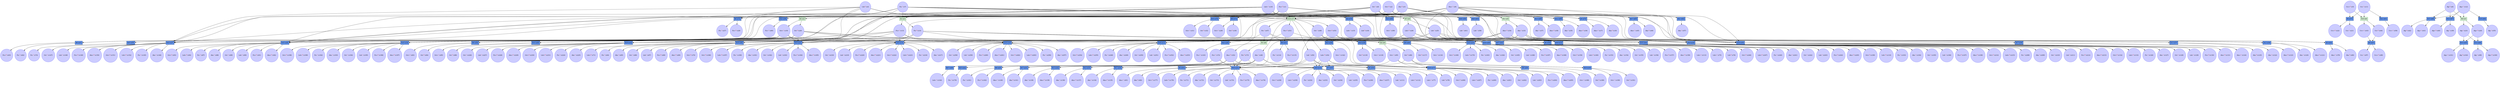 digraph test {
  c1 -> e11;
  c1 -> e16;
  c1 -> e18;
  c1 -> e21;
  c1 -> e35;
  c1 -> e44;
  c1 -> e48;
  c1 -> e7;
  c1 -> e72;
  c1 -> e1;
  c2 -> e12;
  c2 -> e16;
  c2 -> e24;
  c2 -> e26;
  c2 -> e35;
  c2 -> e44;
  c2 -> e56;
  c2 -> e7;
  c2 -> e70;
  c2 -> e71;
  c2 -> e2;
  c3 -> e15;
  c3 -> e21;
  c3 -> e26;
  c3 -> e27;
  c3 -> e44;
  c3 -> e48;
  c3 -> e56;
  c3 -> e7;
  c3 -> e65;
  c3 -> e68;
  c3 -> e69;
  c3 -> e5;
  c3 -> e74;
  c4 -> e14;
  c4 -> e18;
  c4 -> e24;
  c4 -> e27;
  c4 -> e35;
  c4 -> e48;
  c4 -> e56;
  c4 -> e7;
  c4 -> e4;
  c4 -> e75;
  c5 -> e6;
  c5 -> e73;
  c6 -> e66;
  c6 -> e67;
  c6 -> e3;
  c7 -> e11;
  c7 -> e16;
  c7 -> e18;
  c7 -> e21;
  c7 -> e35;
  c7 -> e44;
  c7 -> e48;
  c7 -> e59;
  c7 -> e7;
  c7 -> e72;
  c7 -> e1;
  c8 -> e12;
  c8 -> e16;
  c8 -> e24;
  c8 -> e26;
  c8 -> e35;
  c8 -> e44;
  c8 -> e56;
  c8 -> e60;
  c8 -> e7;
  c8 -> e70;
  c8 -> e71;
  c8 -> e2;
  c9 -> e15;
  c9 -> e21;
  c9 -> e26;
  c9 -> e27;
  c9 -> e44;
  c9 -> e48;
  c9 -> e56;
  c9 -> e62;
  c9 -> e7;
  c9 -> e65;
  c9 -> e68;
  c9 -> e69;
  c9 -> e5;
  c9 -> e74;
  c10 -> e14;
  c10 -> e18;
  c10 -> e24;
  c10 -> e27;
  c10 -> e35;
  c10 -> e48;
  c10 -> e56;
  c10 -> e58;
  c10 -> e63;
  c10 -> e7;
  c10 -> e4;
  c10 -> e75;
  c11 -> e61;
  c11 -> e6;
  c11 -> e73;
  c12 -> e64;
  c12 -> e66;
  c12 -> e67;
  c12 -> e3;
  e1 -> c13;
  c13 -> e10;
  c13 -> e12;
  c13 -> e14;
  c13 -> e15;
  c13 -> e24;
  c13 -> e26;
  c13 -> e27;
  c13 -> e55;
  c13 -> e56;
  c13 -> e57;
  e1 -> c14;
  c14 -> e10;
  c14 -> e12;
  c14 -> e14;
  c14 -> e15;
  c14 -> e24;
  c14 -> e26;
  c14 -> e27;
  c14 -> e56;
  c14 -> e57;
  e75 -> c15;
  e75 -> c16;
  e74 -> c17;
  e74 -> c18;
  e2 -> c19;
  c19 -> e10;
  c19 -> e11;
  c19 -> e14;
  c19 -> e15;
  c19 -> e18;
  c19 -> e21;
  c19 -> e27;
  c19 -> e48;
  c19 -> e49;
  c19 -> e50;
  e2 -> c20;
  c20 -> e10;
  c20 -> e11;
  c20 -> e14;
  c20 -> e15;
  c20 -> e18;
  c20 -> e21;
  c20 -> e27;
  c20 -> e48;
  c20 -> e49;
  c20 -> e50;
  e73 -> c21;
  e73 -> c22;
  e3 -> c23;
  c23 -> e45;
  c23 -> e46;
  e3 -> c24;
  c24 -> e45;
  c24 -> e46;
  e4 -> c25;
  c25 -> e10;
  c25 -> e11;
  c25 -> e12;
  c25 -> e15;
  c25 -> e16;
  c25 -> e21;
  c25 -> e26;
  c25 -> e42;
  c25 -> e44;
  c25 -> e54;
  e4 -> c26;
  c26 -> e10;
  c26 -> e11;
  c26 -> e12;
  c26 -> e15;
  c26 -> e16;
  c26 -> e21;
  c26 -> e26;
  c26 -> e44;
  c26 -> e54;
  e72 -> c27;
  e72 -> c28;
  e71 -> c29;
  e71 -> c30;
  e70 -> c31;
  e70 -> c32;
  e5 -> c33;
  c33 -> e10;
  c33 -> e11;
  c33 -> e12;
  c33 -> e14;
  c33 -> e16;
  c33 -> e18;
  c33 -> e24;
  c33 -> e35;
  c33 -> e36;
  c33 -> e37;
  c33 -> e38;
  c33 -> e52;
  e5 -> c34;
  c34 -> e10;
  c34 -> e11;
  c34 -> e12;
  c34 -> e14;
  c34 -> e16;
  c34 -> e18;
  c34 -> e24;
  c34 -> e35;
  c34 -> e36;
  c34 -> e37;
  c34 -> e38;
  c34 -> e52;
  e69 -> c35;
  e69 -> c36;
  e68 -> c37;
  e68 -> c38;
  e67 -> c39;
  e67 -> c40;
  e66 -> c41;
  e66 -> c42;
  e6 -> c43;
  c43 -> e47;
  e6 -> c44;
  c44 -> e47;
  e65 -> c45;
  e65 -> c46;
  e7 -> c47;
  c47 -> e17;
  c47 -> e29;
  c47 -> e41;
  c47 -> e8;
  e7 -> c48;
  c48 -> e13;
  c48 -> e17;
  c48 -> e23;
  c48 -> e31;
  c48 -> e32;
  c48 -> e33;
  c48 -> e34;
  c48 -> e51;
  e7 -> c49;
  c49 -> e23;
  c49 -> e30;
  c49 -> e39;
  c49 -> e40;
  c49 -> e9;
  e7 -> c50;
  c50 -> e13;
  c50 -> e17;
  c50 -> e23;
  c50 -> e28;
  c50 -> e43;
  c50 -> e53;
  e7 -> c51;
  c51 -> e17;
  c51 -> e41;
  c51 -> e8;
  e7 -> c52;
  c52 -> e13;
  c52 -> e17;
  c52 -> e23;
  c52 -> e31;
  c52 -> e32;
  c52 -> e33;
  c52 -> e34;
  c52 -> e51;
  e7 -> c53;
  c53 -> e23;
  c53 -> e39;
  c53 -> e40;
  c53 -> e9;
  e7 -> c54;
  c54 -> e13;
  c54 -> e17;
  c54 -> e23;
  c54 -> e43;
  c54 -> e53;
  e64 -> c55;
  e63 -> c56;
  e62 -> c57;
  e61 -> c58;
  e60 -> c59;
  e59 -> c60;
  e58 -> c61;
  e57 -> c62;
  e57 -> c63;
  e56 -> c64;
  e56 -> c65;
  e56 -> c66;
  e56 -> c67;
  e56 -> c68;
  e56 -> c69;
  e56 -> c70;
  e56 -> c71;
  e8 -> c72;
  c72 -> e13;
  c72 -> e22;
  c72 -> e23;
  c72 -> e25;
  e8 -> c73;
  c73 -> e13;
  c73 -> e23;
  c73 -> e25;
  e55 -> c74;
  e54 -> c75;
  e54 -> c76;
  e53 -> c77;
  e53 -> c78;
  e52 -> c79;
  e52 -> c80;
  e51 -> c81;
  e51 -> c82;
  e50 -> c83;
  e50 -> c84;
  e49 -> c85;
  e49 -> c86;
  e48 -> c87;
  e48 -> c88;
  e48 -> c89;
  e48 -> c90;
  e48 -> c91;
  e48 -> c92;
  e48 -> c93;
  e48 -> c94;
  e9 -> c95;
  c95 -> e13;
  c95 -> e17;
  c95 -> e19;
  c95 -> e20;
  e9 -> c96;
  c96 -> e13;
  c96 -> e17;
  c96 -> e19;
  c96 -> e20;
  e47 -> c97;
  e47 -> c98;
  e46 -> c99;
  e46 -> c100;
  e45 -> c101;
  e45 -> c102;
  e44 -> c103;
  e44 -> c104;
  e44 -> c105;
  e44 -> c106;
  e44 -> c107;
  e44 -> c108;
  e44 -> c109;
  e44 -> c110;
  e43 -> c111;
  e43 -> c112;
  e42 -> c113;
  e41 -> c114;
  e41 -> c115;
  e40 -> c116;
  e40 -> c117;
  e39 -> c118;
  e39 -> c119;
  e38 -> c120;
  e38 -> c121;
  e37 -> c122;
  e37 -> c123;
  e36 -> c124;
  e36 -> c125;
  e35 -> c126;
  e35 -> c127;
  e35 -> c128;
  e35 -> c129;
  e35 -> c130;
  e35 -> c131;
  e35 -> c132;
  e35 -> c133;
  e34 -> c134;
  e34 -> c135;
  e33 -> c136;
  e33 -> c137;
  e32 -> c138;
  e32 -> c139;
  e31 -> c140;
  e31 -> c141;
  e30 -> c142;
  e29 -> c143;
  e28 -> c144;
  e27 -> c145;
  e27 -> c146;
  e27 -> c147;
  e27 -> c148;
  e27 -> c149;
  e27 -> c150;
  e27 -> c151;
  e27 -> c152;
  e26 -> c153;
  e26 -> c154;
  e26 -> c155;
  e26 -> c156;
  e26 -> c157;
  e26 -> c158;
  e26 -> c159;
  e26 -> c160;
  e25 -> c161;
  e25 -> c162;
  e24 -> c163;
  e24 -> c164;
  e24 -> c165;
  e24 -> c166;
  e24 -> c167;
  e24 -> c168;
  e24 -> c169;
  e24 -> c170;
  e23 -> c171;
  e23 -> c172;
  e23 -> c173;
  e23 -> c174;
  e23 -> c175;
  e23 -> c176;
  e23 -> c177;
  e23 -> c178;
  e22 -> c179;
  e21 -> c180;
  e21 -> c181;
  e21 -> c182;
  e21 -> c183;
  e21 -> c184;
  e21 -> c185;
  e21 -> c186;
  e21 -> c187;
  e20 -> c188;
  e20 -> c189;
  e19 -> c190;
  e19 -> c191;
  e18 -> c192;
  e18 -> c193;
  e18 -> c194;
  e18 -> c195;
  e18 -> c196;
  e18 -> c197;
  e18 -> c198;
  e18 -> c199;
  e17 -> c200;
  e17 -> c201;
  e17 -> c202;
  e17 -> c203;
  e17 -> c204;
  e17 -> c205;
  e17 -> c206;
  e17 -> c207;
  e16 -> c208;
  e16 -> c209;
  e16 -> c210;
  e16 -> c211;
  e16 -> c212;
  e16 -> c213;
  e16 -> c214;
  e16 -> c215;
  e15 -> c216;
  e15 -> c217;
  e15 -> c218;
  e15 -> c219;
  e15 -> c220;
  e15 -> c221;
  e15 -> c222;
  e15 -> c223;
  e14 -> c224;
  e14 -> c225;
  e14 -> c226;
  e14 -> c227;
  e14 -> c228;
  e14 -> c229;
  e14 -> c230;
  e14 -> c231;
  e13 -> c232;
  e13 -> c233;
  e13 -> c234;
  e13 -> c235;
  e13 -> c236;
  e13 -> c237;
  e13 -> c238;
  e13 -> c239;
  e12 -> c240;
  e12 -> c241;
  e12 -> c242;
  e12 -> c243;
  e12 -> c244;
  e12 -> c245;
  e12 -> c246;
  e12 -> c247;
  e11 -> c248;
  e11 -> c249;
  e11 -> c250;
  e11 -> c251;
  e11 -> c252;
  e11 -> c253;
  e11 -> c254;
  e11 -> c255;
  e10 -> c256;
  e10 -> c257;
  e10 -> c258;
  e10 -> c259;
  e10 -> c260;
  e10 -> c261;
  e10 -> c262;
  e10 -> c263;
  c1 [color="#4040ff" fillcolor="#ccccff" label= <Fis+<FONT COLOR="red"><SUP>0</SUP></FONT>&nbsp;(c1)> shape=circle style=filled];
  c2 [color="#4040ff" fillcolor="#ccccff" label= <Oct+<FONT COLOR="red"><SUP>0</SUP></FONT>&nbsp;(c2)> shape=circle style=filled];
  c3 [color="#4040ff" fillcolor="#ccccff" label= <Aba-<FONT COLOR="red"><SUP>0</SUP></FONT>&nbsp;(c3)> shape=circle style=filled];
  c4 [color="#4040ff" fillcolor="#ccccff" label= <Lob-<FONT COLOR="red"><SUP>0</SUP></FONT>&nbsp;(c4)> shape=circle style=filled];
  c5 [color="#4040ff" fillcolor="#ccccff" label= <Urc+<FONT COLOR="red"><SUP>0</SUP></FONT>&nbsp;(c5)> shape=circle style=filled];
  c6 [color="#4040ff" fillcolor="#ccccff" label= <Alg-<FONT COLOR="red"><SUP>0</SUP></FONT>&nbsp;(c6)> shape=circle style=filled];
  c7 [color="#4040ff" fillcolor="#ccccff" label= <Fis-<FONT COLOR="red"><SUP>1</SUP></FONT>&nbsp;(c7)> shape=circle style=filled];
  c8 [color="#4040ff" fillcolor="#ccccff" label= <Oct-<FONT COLOR="red"><SUP>1</SUP></FONT>&nbsp;(c8)> shape=circle style=filled];
  c9 [color="#4040ff" fillcolor="#ccccff" label= <Aba+<FONT COLOR="red"><SUP>1</SUP></FONT>&nbsp;(c9)> shape=circle style=filled];
  c10 [color="#4040ff" fillcolor="#ccccff" label= <Lob+<FONT COLOR="red"><SUP>1</SUP></FONT>&nbsp;(c10)> shape=circle style=filled];
  c11 [color="#4040ff" fillcolor="#ccccff" label= <Urc-<FONT COLOR="red"><SUP>1</SUP></FONT>&nbsp;(c11)> shape=circle style=filled];
  c12 [color="#4040ff" fillcolor="#ccccff" label= <Alg+<FONT COLOR="red"><SUP>1</SUP></FONT>&nbsp;(c12)> shape=circle style=filled];
  c13 [color="#4040ff" fillcolor="#ccccff" label= <Fis+<FONT COLOR="red"><SUP>1</SUP></FONT>&nbsp;(c13)> shape=circle style=filled];
  c14 [color="#4040ff" fillcolor="#ccccff" label= <Fis-<FONT COLOR="red"><SUP>0</SUP></FONT>&nbsp;(c14)> shape=circle style=filled];
  c15 [color="#4040ff" fillcolor="#ccccff" label= <Lob+<FONT COLOR="red"><SUP>1</SUP></FONT>&nbsp;(c15)> shape=circle style=filled];
  c16 [color="#4040ff" fillcolor="#ccccff" label= <Lob-<FONT COLOR="red"><SUP>0</SUP></FONT>&nbsp;(c16)> shape=circle style=filled];
  c17 [color="#4040ff" fillcolor="#ccccff" label= <Aba+<FONT COLOR="red"><SUP>1</SUP></FONT>&nbsp;(c17)> shape=circle style=filled];
  c18 [color="#4040ff" fillcolor="#ccccff" label= <Aba-<FONT COLOR="red"><SUP>0</SUP></FONT>&nbsp;(c18)> shape=circle style=filled];
  c19 [color="#4040ff" fillcolor="#ccccff" label= <Oct+<FONT COLOR="red"><SUP>1</SUP></FONT>&nbsp;(c19)> shape=circle style=filled];
  c20 [color="#4040ff" fillcolor="#ccccff" label= <Oct-<FONT COLOR="red"><SUP>0</SUP></FONT>&nbsp;(c20)> shape=circle style=filled];
  c21 [color="#4040ff" fillcolor="#ccccff" label= <Urc-<FONT COLOR="red"><SUP>1</SUP></FONT>&nbsp;(c21)> shape=circle style=filled];
  c22 [color="#4040ff" fillcolor="#ccccff" label= <Urc+<FONT COLOR="red"><SUP>0</SUP></FONT>&nbsp;(c22)> shape=circle style=filled];
  c23 [color="#4040ff" fillcolor="#ccccff" label= <Alg-<FONT COLOR="red"><SUP>1</SUP></FONT>&nbsp;(c23)> shape=circle style=filled];
  c24 [color="#4040ff" fillcolor="#ccccff" label= <Alg+<FONT COLOR="red"><SUP>0</SUP></FONT>&nbsp;(c24)> shape=circle style=filled];
  c25 [color="#4040ff" fillcolor="#ccccff" label= <Lob-<FONT COLOR="red"><SUP>1</SUP></FONT>&nbsp;(c25)> shape=circle style=filled];
  c26 [color="#4040ff" fillcolor="#ccccff" label= <Lob+<FONT COLOR="red"><SUP>0</SUP></FONT>&nbsp;(c26)> shape=circle style=filled];
  c27 [color="#4040ff" fillcolor="#ccccff" label= <Fis-<FONT COLOR="red"><SUP>1</SUP></FONT>&nbsp;(c27)> shape=circle style=filled];
  c28 [color="#4040ff" fillcolor="#ccccff" label= <Fis+<FONT COLOR="red"><SUP>0</SUP></FONT>&nbsp;(c28)> shape=circle style=filled];
  c29 [color="#4040ff" fillcolor="#ccccff" label= <Oct+<FONT COLOR="red"><SUP>1</SUP></FONT>&nbsp;(c29)> shape=circle style=filled];
  c30 [color="#4040ff" fillcolor="#ccccff" label= <Oct-<FONT COLOR="red"><SUP>0</SUP></FONT>&nbsp;(c30)> shape=circle style=filled];
  c31 [color="#4040ff" fillcolor="#ccccff" label= <Oct+<FONT COLOR="red"><SUP>1</SUP></FONT>&nbsp;(c31)> shape=circle style=filled];
  c32 [color="#4040ff" fillcolor="#ccccff" label= <Oct-<FONT COLOR="red"><SUP>0</SUP></FONT>&nbsp;(c32)> shape=circle style=filled];
  c33 [color="#4040ff" fillcolor="#ccccff" label= <Aba-<FONT COLOR="red"><SUP>1</SUP></FONT>&nbsp;(c33)> shape=circle style=filled];
  c34 [color="#4040ff" fillcolor="#ccccff" label= <Aba+<FONT COLOR="red"><SUP>0</SUP></FONT>&nbsp;(c34)> shape=circle style=filled];
  c35 [color="#4040ff" fillcolor="#ccccff" label= <Aba-<FONT COLOR="red"><SUP>1</SUP></FONT>&nbsp;(c35)> shape=circle style=filled];
  c36 [color="#4040ff" fillcolor="#ccccff" label= <Aba+<FONT COLOR="red"><SUP>0</SUP></FONT>&nbsp;(c36)> shape=circle style=filled];
  c37 [color="#4040ff" fillcolor="#ccccff" label= <Aba-<FONT COLOR="red"><SUP>1</SUP></FONT>&nbsp;(c37)> shape=circle style=filled];
  c38 [color="#4040ff" fillcolor="#ccccff" label= <Aba+<FONT COLOR="red"><SUP>0</SUP></FONT>&nbsp;(c38)> shape=circle style=filled];
  c39 [color="#4040ff" fillcolor="#ccccff" label= <Alg-<FONT COLOR="red"><SUP>1</SUP></FONT>&nbsp;(c39)> shape=circle style=filled];
  c40 [color="#4040ff" fillcolor="#ccccff" label= <Alg+<FONT COLOR="red"><SUP>0</SUP></FONT>&nbsp;(c40)> shape=circle style=filled];
  c41 [color="#4040ff" fillcolor="#ccccff" label= <Alg+<FONT COLOR="red"><SUP>1</SUP></FONT>&nbsp;(c41)> shape=circle style=filled];
  c42 [color="#4040ff" fillcolor="#ccccff" label= <Alg-<FONT COLOR="red"><SUP>0</SUP></FONT>&nbsp;(c42)> shape=circle style=filled];
  c43 [color="#4040ff" fillcolor="#ccccff" label= <Urc+<FONT COLOR="red"><SUP>1</SUP></FONT>&nbsp;(c43)> shape=circle style=filled];
  c44 [color="#4040ff" fillcolor="#ccccff" label= <Urc-<FONT COLOR="red"><SUP>0</SUP></FONT>&nbsp;(c44)> shape=circle style=filled];
  c45 [color="#4040ff" fillcolor="#ccccff" label= <Aba+<FONT COLOR="red"><SUP>1</SUP></FONT>&nbsp;(c45)> shape=circle style=filled];
  c46 [color="#4040ff" fillcolor="#ccccff" label= <Aba-<FONT COLOR="red"><SUP>0</SUP></FONT>&nbsp;(c46)> shape=circle style=filled];
  c47 [color="#4040ff" fillcolor="#ccccff" label= <Fis-<FONT COLOR="red"><SUP>1</SUP></FONT>&nbsp;(c47)> shape=circle style=filled];
  c48 [color="#4040ff" fillcolor="#ccccff" label= <Aba-<FONT COLOR="red"><SUP>1</SUP></FONT>&nbsp;(c48)> shape=circle style=filled];
  c49 [color="#4040ff" fillcolor="#ccccff" label= <Oct-<FONT COLOR="red"><SUP>1</SUP></FONT>&nbsp;(c49)> shape=circle style=filled];
  c50 [color="#4040ff" fillcolor="#ccccff" label= <Lob-<FONT COLOR="red"><SUP>1</SUP></FONT>&nbsp;(c50)> shape=circle style=filled];
  c51 [color="#4040ff" fillcolor="#ccccff" label= <Fis+<FONT COLOR="red"><SUP>0</SUP></FONT>&nbsp;(c51)> shape=circle style=filled];
  c52 [color="#4040ff" fillcolor="#ccccff" label= <Aba+<FONT COLOR="red"><SUP>0</SUP></FONT>&nbsp;(c52)> shape=circle style=filled];
  c53 [color="#4040ff" fillcolor="#ccccff" label= <Oct+<FONT COLOR="red"><SUP>0</SUP></FONT>&nbsp;(c53)> shape=circle style=filled];
  c54 [color="#4040ff" fillcolor="#ccccff" label= <Lob+<FONT COLOR="red"><SUP>0</SUP></FONT>&nbsp;(c54)> shape=circle style=filled];
  c55 [color="#4040ff" fillcolor="#ccccff" label= <Alg-<FONT COLOR="red"><SUP>1</SUP></FONT>&nbsp;(c55)> shape=circle style=filled];
  c56 [color="#4040ff" fillcolor="#ccccff" label= <Lob-<FONT COLOR="red"><SUP>1</SUP></FONT>&nbsp;(c56)> shape=circle style=filled];
  c57 [color="#4040ff" fillcolor="#ccccff" label= <Aba-<FONT COLOR="red"><SUP>1</SUP></FONT>&nbsp;(c57)> shape=circle style=filled];
  c58 [color="#4040ff" fillcolor="#ccccff" label= <Urc+<FONT COLOR="red"><SUP>1</SUP></FONT>&nbsp;(c58)> shape=circle style=filled];
  c59 [color="#4040ff" fillcolor="#ccccff" label= <Oct+<FONT COLOR="red"><SUP>1</SUP></FONT>&nbsp;(c59)> shape=circle style=filled];
  c60 [color="#4040ff" fillcolor="#ccccff" label= <Fis+<FONT COLOR="red"><SUP>1</SUP></FONT>&nbsp;(c60)> shape=circle style=filled];
  c61 [color="#4040ff" fillcolor="#ccccff" label= <Lob-<FONT COLOR="red"><SUP>1</SUP></FONT>&nbsp;(c61)> shape=circle style=filled];
  c62 [color="#4040ff" fillcolor="#ccccff" label= <Fis-<FONT COLOR="red"><SUP>1</SUP></FONT>&nbsp;(c62)> shape=circle style=filled];
  c63 [color="#4040ff" fillcolor="#ccccff" label= <Fis+<FONT COLOR="red"><SUP>0</SUP></FONT>&nbsp;(c63)> shape=circle style=filled];
  c64 [color="#4040ff" fillcolor="#ccccff" label= <Fis-<FONT COLOR="red"><SUP>1</SUP></FONT>&nbsp;(c64)> shape=circle style=filled];
  c65 [color="#4040ff" fillcolor="#ccccff" label= <Aba-<FONT COLOR="red"><SUP>1</SUP></FONT>&nbsp;(c65)> shape=circle style=filled];
  c66 [color="#4040ff" fillcolor="#ccccff" label= <Oct-<FONT COLOR="red"><SUP>1</SUP></FONT>&nbsp;(c66)> shape=circle style=filled];
  c67 [color="#4040ff" fillcolor="#ccccff" label= <Lob-<FONT COLOR="red"><SUP>1</SUP></FONT>&nbsp;(c67)> shape=circle style=filled];
  c68 [color="#4040ff" fillcolor="#ccccff" label= <Fis+<FONT COLOR="red"><SUP>0</SUP></FONT>&nbsp;(c68)> shape=circle style=filled];
  c69 [color="#4040ff" fillcolor="#ccccff" label= <Aba+<FONT COLOR="red"><SUP>0</SUP></FONT>&nbsp;(c69)> shape=circle style=filled];
  c70 [color="#4040ff" fillcolor="#ccccff" label= <Oct+<FONT COLOR="red"><SUP>0</SUP></FONT>&nbsp;(c70)> shape=circle style=filled];
  c71 [color="#4040ff" fillcolor="#ccccff" label= <Lob+<FONT COLOR="red"><SUP>0</SUP></FONT>&nbsp;(c71)> shape=circle style=filled];
  c72 [color="#4040ff" fillcolor="#ccccff" label= <Fis+<FONT COLOR="red"><SUP>1</SUP></FONT>&nbsp;(c72)> shape=circle style=filled];
  c73 [color="#4040ff" fillcolor="#ccccff" label= <Fis-<FONT COLOR="red"><SUP>0</SUP></FONT>&nbsp;(c73)> shape=circle style=filled];
  c74 [color="#4040ff" fillcolor="#ccccff" label= <Fis-<FONT COLOR="red"><SUP>1</SUP></FONT>&nbsp;(c74)> shape=circle style=filled];
  c75 [color="#4040ff" fillcolor="#ccccff" label= <Lob+<FONT COLOR="red"><SUP>1</SUP></FONT>&nbsp;(c75)> shape=circle style=filled];
  c76 [color="#4040ff" fillcolor="#ccccff" label= <Lob-<FONT COLOR="red"><SUP>0</SUP></FONT>&nbsp;(c76)> shape=circle style=filled];
  c77 [color="#4040ff" fillcolor="#ccccff" label= <Lob+<FONT COLOR="red"><SUP>1</SUP></FONT>&nbsp;(c77)> shape=circle style=filled];
  c78 [color="#4040ff" fillcolor="#ccccff" label= <Lob-<FONT COLOR="red"><SUP>0</SUP></FONT>&nbsp;(c78)> shape=circle style=filled];
  c79 [color="#4040ff" fillcolor="#ccccff" label= <Aba+<FONT COLOR="red"><SUP>1</SUP></FONT>&nbsp;(c79)> shape=circle style=filled];
  c80 [color="#4040ff" fillcolor="#ccccff" label= <Aba-<FONT COLOR="red"><SUP>0</SUP></FONT>&nbsp;(c80)> shape=circle style=filled];
  c81 [color="#4040ff" fillcolor="#ccccff" label= <Aba+<FONT COLOR="red"><SUP>1</SUP></FONT>&nbsp;(c81)> shape=circle style=filled];
  c82 [color="#4040ff" fillcolor="#ccccff" label= <Aba-<FONT COLOR="red"><SUP>0</SUP></FONT>&nbsp;(c82)> shape=circle style=filled];
  c83 [color="#4040ff" fillcolor="#ccccff" label= <Oct+<FONT COLOR="red"><SUP>1</SUP></FONT>&nbsp;(c83)> shape=circle style=filled];
  c84 [color="#4040ff" fillcolor="#ccccff" label= <Oct-<FONT COLOR="red"><SUP>0</SUP></FONT>&nbsp;(c84)> shape=circle style=filled];
  c85 [color="#4040ff" fillcolor="#ccccff" label= <Oct+<FONT COLOR="red"><SUP>1</SUP></FONT>&nbsp;(c85)> shape=circle style=filled];
  c86 [color="#4040ff" fillcolor="#ccccff" label= <Oct-<FONT COLOR="red"><SUP>0</SUP></FONT>&nbsp;(c86)> shape=circle style=filled];
  c87 [color="#4040ff" fillcolor="#ccccff" label= <Fis-<FONT COLOR="red"><SUP>1</SUP></FONT>&nbsp;(c87)> shape=circle style=filled];
  c88 [color="#4040ff" fillcolor="#ccccff" label= <Aba-<FONT COLOR="red"><SUP>1</SUP></FONT>&nbsp;(c88)> shape=circle style=filled];
  c89 [color="#4040ff" fillcolor="#ccccff" label= <Oct-<FONT COLOR="red"><SUP>1</SUP></FONT>&nbsp;(c89)> shape=circle style=filled];
  c90 [color="#4040ff" fillcolor="#ccccff" label= <Lob-<FONT COLOR="red"><SUP>1</SUP></FONT>&nbsp;(c90)> shape=circle style=filled];
  c91 [color="#4040ff" fillcolor="#ccccff" label= <Fis+<FONT COLOR="red"><SUP>0</SUP></FONT>&nbsp;(c91)> shape=circle style=filled];
  c92 [color="#4040ff" fillcolor="#ccccff" label= <Aba+<FONT COLOR="red"><SUP>0</SUP></FONT>&nbsp;(c92)> shape=circle style=filled];
  c93 [color="#4040ff" fillcolor="#ccccff" label= <Oct+<FONT COLOR="red"><SUP>0</SUP></FONT>&nbsp;(c93)> shape=circle style=filled];
  c94 [color="#4040ff" fillcolor="#ccccff" label= <Lob+<FONT COLOR="red"><SUP>0</SUP></FONT>&nbsp;(c94)> shape=circle style=filled];
  c95 [color="#4040ff" fillcolor="#ccccff" label= <Oct+<FONT COLOR="red"><SUP>1</SUP></FONT>&nbsp;(c95)> shape=circle style=filled];
  c96 [color="#4040ff" fillcolor="#ccccff" label= <Oct-<FONT COLOR="red"><SUP>0</SUP></FONT>&nbsp;(c96)> shape=circle style=filled];
  c97 [color="#4040ff" fillcolor="#ccccff" label= <Urc-<FONT COLOR="red"><SUP>1</SUP></FONT>&nbsp;(c97)> shape=circle style=filled];
  c98 [color="#4040ff" fillcolor="#ccccff" label= <Urc+<FONT COLOR="red"><SUP>0</SUP></FONT>&nbsp;(c98)> shape=circle style=filled];
  c99 [color="#4040ff" fillcolor="#ccccff" label= <Alg-<FONT COLOR="red"><SUP>1</SUP></FONT>&nbsp;(c99)> shape=circle style=filled];
  c100 [color="#4040ff" fillcolor="#ccccff" label= <Alg+<FONT COLOR="red"><SUP>0</SUP></FONT>&nbsp;(c100)> shape=circle style=filled];
  c101 [color="#4040ff" fillcolor="#ccccff" label= <Alg+<FONT COLOR="red"><SUP>1</SUP></FONT>&nbsp;(c101)> shape=circle style=filled];
  c102 [color="#4040ff" fillcolor="#ccccff" label= <Alg-<FONT COLOR="red"><SUP>0</SUP></FONT>&nbsp;(c102)> shape=circle style=filled];
  c103 [color="#4040ff" fillcolor="#ccccff" label= <Fis-<FONT COLOR="red"><SUP>1</SUP></FONT>&nbsp;(c103)> shape=circle style=filled];
  c104 [color="#4040ff" fillcolor="#ccccff" label= <Aba-<FONT COLOR="red"><SUP>1</SUP></FONT>&nbsp;(c104)> shape=circle style=filled];
  c105 [color="#4040ff" fillcolor="#ccccff" label= <Oct-<FONT COLOR="red"><SUP>1</SUP></FONT>&nbsp;(c105)> shape=circle style=filled];
  c106 [color="#4040ff" fillcolor="#ccccff" label= <Lob-<FONT COLOR="red"><SUP>1</SUP></FONT>&nbsp;(c106)> shape=circle style=filled];
  c107 [color="#4040ff" fillcolor="#ccccff" label= <Fis+<FONT COLOR="red"><SUP>0</SUP></FONT>&nbsp;(c107)> shape=circle style=filled];
  c108 [color="#4040ff" fillcolor="#ccccff" label= <Aba+<FONT COLOR="red"><SUP>0</SUP></FONT>&nbsp;(c108)> shape=circle style=filled];
  c109 [color="#4040ff" fillcolor="#ccccff" label= <Oct+<FONT COLOR="red"><SUP>0</SUP></FONT>&nbsp;(c109)> shape=circle style=filled];
  c110 [color="#4040ff" fillcolor="#ccccff" label= <Lob+<FONT COLOR="red"><SUP>0</SUP></FONT>&nbsp;(c110)> shape=circle style=filled];
  c111 [color="#4040ff" fillcolor="#ccccff" label= <Lob-<FONT COLOR="red"><SUP>1</SUP></FONT>&nbsp;(c111)> shape=circle style=filled];
  c112 [color="#4040ff" fillcolor="#ccccff" label= <Lob+<FONT COLOR="red"><SUP>0</SUP></FONT>&nbsp;(c112)> shape=circle style=filled];
  c113 [color="#4040ff" fillcolor="#ccccff" label= <Lob+<FONT COLOR="red"><SUP>1</SUP></FONT>&nbsp;(c113)> shape=circle style=filled];
  c114 [color="#4040ff" fillcolor="#ccccff" label= <Fis-<FONT COLOR="red"><SUP>1</SUP></FONT>&nbsp;(c114)> shape=circle style=filled];
  c115 [color="#4040ff" fillcolor="#ccccff" label= <Fis+<FONT COLOR="red"><SUP>0</SUP></FONT>&nbsp;(c115)> shape=circle style=filled];
  c116 [color="#4040ff" fillcolor="#ccccff" label= <Oct+<FONT COLOR="red"><SUP>1</SUP></FONT>&nbsp;(c116)> shape=circle style=filled];
  c117 [color="#4040ff" fillcolor="#ccccff" label= <Oct-<FONT COLOR="red"><SUP>0</SUP></FONT>&nbsp;(c117)> shape=circle style=filled];
  c118 [color="#4040ff" fillcolor="#ccccff" label= <Oct+<FONT COLOR="red"><SUP>1</SUP></FONT>&nbsp;(c118)> shape=circle style=filled];
  c119 [color="#4040ff" fillcolor="#ccccff" label= <Oct-<FONT COLOR="red"><SUP>0</SUP></FONT>&nbsp;(c119)> shape=circle style=filled];
  c120 [color="#4040ff" fillcolor="#ccccff" label= <Aba-<FONT COLOR="red"><SUP>1</SUP></FONT>&nbsp;(c120)> shape=circle style=filled];
  c121 [color="#4040ff" fillcolor="#ccccff" label= <Aba+<FONT COLOR="red"><SUP>0</SUP></FONT>&nbsp;(c121)> shape=circle style=filled];
  c122 [color="#4040ff" fillcolor="#ccccff" label= <Aba-<FONT COLOR="red"><SUP>1</SUP></FONT>&nbsp;(c122)> shape=circle style=filled];
  c123 [color="#4040ff" fillcolor="#ccccff" label= <Aba+<FONT COLOR="red"><SUP>0</SUP></FONT>&nbsp;(c123)> shape=circle style=filled];
  c124 [color="#4040ff" fillcolor="#ccccff" label= <Aba+<FONT COLOR="red"><SUP>1</SUP></FONT>&nbsp;(c124)> shape=circle style=filled];
  c125 [color="#4040ff" fillcolor="#ccccff" label= <Aba-<FONT COLOR="red"><SUP>0</SUP></FONT>&nbsp;(c125)> shape=circle style=filled];
  c126 [color="#4040ff" fillcolor="#ccccff" label= <Fis-<FONT COLOR="red"><SUP>1</SUP></FONT>&nbsp;(c126)> shape=circle style=filled];
  c127 [color="#4040ff" fillcolor="#ccccff" label= <Aba-<FONT COLOR="red"><SUP>1</SUP></FONT>&nbsp;(c127)> shape=circle style=filled];
  c128 [color="#4040ff" fillcolor="#ccccff" label= <Oct-<FONT COLOR="red"><SUP>1</SUP></FONT>&nbsp;(c128)> shape=circle style=filled];
  c129 [color="#4040ff" fillcolor="#ccccff" label= <Lob-<FONT COLOR="red"><SUP>1</SUP></FONT>&nbsp;(c129)> shape=circle style=filled];
  c130 [color="#4040ff" fillcolor="#ccccff" label= <Fis+<FONT COLOR="red"><SUP>0</SUP></FONT>&nbsp;(c130)> shape=circle style=filled];
  c131 [color="#4040ff" fillcolor="#ccccff" label= <Aba+<FONT COLOR="red"><SUP>0</SUP></FONT>&nbsp;(c131)> shape=circle style=filled];
  c132 [color="#4040ff" fillcolor="#ccccff" label= <Oct+<FONT COLOR="red"><SUP>0</SUP></FONT>&nbsp;(c132)> shape=circle style=filled];
  c133 [color="#4040ff" fillcolor="#ccccff" label= <Lob+<FONT COLOR="red"><SUP>0</SUP></FONT>&nbsp;(c133)> shape=circle style=filled];
  c134 [color="#4040ff" fillcolor="#ccccff" label= <Aba-<FONT COLOR="red"><SUP>1</SUP></FONT>&nbsp;(c134)> shape=circle style=filled];
  c135 [color="#4040ff" fillcolor="#ccccff" label= <Aba+<FONT COLOR="red"><SUP>0</SUP></FONT>&nbsp;(c135)> shape=circle style=filled];
  c136 [color="#4040ff" fillcolor="#ccccff" label= <Aba-<FONT COLOR="red"><SUP>1</SUP></FONT>&nbsp;(c136)> shape=circle style=filled];
  c137 [color="#4040ff" fillcolor="#ccccff" label= <Aba+<FONT COLOR="red"><SUP>0</SUP></FONT>&nbsp;(c137)> shape=circle style=filled];
  c138 [color="#4040ff" fillcolor="#ccccff" label= <Aba-<FONT COLOR="red"><SUP>1</SUP></FONT>&nbsp;(c138)> shape=circle style=filled];
  c139 [color="#4040ff" fillcolor="#ccccff" label= <Aba+<FONT COLOR="red"><SUP>0</SUP></FONT>&nbsp;(c139)> shape=circle style=filled];
  c140 [color="#4040ff" fillcolor="#ccccff" label= <Aba+<FONT COLOR="red"><SUP>1</SUP></FONT>&nbsp;(c140)> shape=circle style=filled];
  c141 [color="#4040ff" fillcolor="#ccccff" label= <Aba-<FONT COLOR="red"><SUP>0</SUP></FONT>&nbsp;(c141)> shape=circle style=filled];
  c142 [color="#4040ff" fillcolor="#ccccff" label= <Oct+<FONT COLOR="red"><SUP>1</SUP></FONT>&nbsp;(c142)> shape=circle style=filled];
  c143 [color="#4040ff" fillcolor="#ccccff" label= <Fis+<FONT COLOR="red"><SUP>1</SUP></FONT>&nbsp;(c143)> shape=circle style=filled];
  c144 [color="#4040ff" fillcolor="#ccccff" label= <Lob+<FONT COLOR="red"><SUP>1</SUP></FONT>&nbsp;(c144)> shape=circle style=filled];
  c145 [color="#4040ff" fillcolor="#ccccff" label= <Fis-<FONT COLOR="red"><SUP>1</SUP></FONT>&nbsp;(c145)> shape=circle style=filled];
  c146 [color="#4040ff" fillcolor="#ccccff" label= <Aba-<FONT COLOR="red"><SUP>1</SUP></FONT>&nbsp;(c146)> shape=circle style=filled];
  c147 [color="#4040ff" fillcolor="#ccccff" label= <Oct-<FONT COLOR="red"><SUP>1</SUP></FONT>&nbsp;(c147)> shape=circle style=filled];
  c148 [color="#4040ff" fillcolor="#ccccff" label= <Lob-<FONT COLOR="red"><SUP>1</SUP></FONT>&nbsp;(c148)> shape=circle style=filled];
  c149 [color="#4040ff" fillcolor="#ccccff" label= <Fis+<FONT COLOR="red"><SUP>0</SUP></FONT>&nbsp;(c149)> shape=circle style=filled];
  c150 [color="#4040ff" fillcolor="#ccccff" label= <Aba+<FONT COLOR="red"><SUP>0</SUP></FONT>&nbsp;(c150)> shape=circle style=filled];
  c151 [color="#4040ff" fillcolor="#ccccff" label= <Oct+<FONT COLOR="red"><SUP>0</SUP></FONT>&nbsp;(c151)> shape=circle style=filled];
  c152 [color="#4040ff" fillcolor="#ccccff" label= <Lob+<FONT COLOR="red"><SUP>0</SUP></FONT>&nbsp;(c152)> shape=circle style=filled];
  c153 [color="#4040ff" fillcolor="#ccccff" label= <Fis-<FONT COLOR="red"><SUP>1</SUP></FONT>&nbsp;(c153)> shape=circle style=filled];
  c154 [color="#4040ff" fillcolor="#ccccff" label= <Aba-<FONT COLOR="red"><SUP>1</SUP></FONT>&nbsp;(c154)> shape=circle style=filled];
  c155 [color="#4040ff" fillcolor="#ccccff" label= <Oct-<FONT COLOR="red"><SUP>1</SUP></FONT>&nbsp;(c155)> shape=circle style=filled];
  c156 [color="#4040ff" fillcolor="#ccccff" label= <Lob-<FONT COLOR="red"><SUP>1</SUP></FONT>&nbsp;(c156)> shape=circle style=filled];
  c157 [color="#4040ff" fillcolor="#ccccff" label= <Fis+<FONT COLOR="red"><SUP>0</SUP></FONT>&nbsp;(c157)> shape=circle style=filled];
  c158 [color="#4040ff" fillcolor="#ccccff" label= <Aba+<FONT COLOR="red"><SUP>0</SUP></FONT>&nbsp;(c158)> shape=circle style=filled];
  c159 [color="#4040ff" fillcolor="#ccccff" label= <Oct+<FONT COLOR="red"><SUP>0</SUP></FONT>&nbsp;(c159)> shape=circle style=filled];
  c160 [color="#4040ff" fillcolor="#ccccff" label= <Lob+<FONT COLOR="red"><SUP>0</SUP></FONT>&nbsp;(c160)> shape=circle style=filled];
  c161 [color="#4040ff" fillcolor="#ccccff" label= <Fis-<FONT COLOR="red"><SUP>1</SUP></FONT>&nbsp;(c161)> shape=circle style=filled];
  c162 [color="#4040ff" fillcolor="#ccccff" label= <Fis+<FONT COLOR="red"><SUP>0</SUP></FONT>&nbsp;(c162)> shape=circle style=filled];
  c163 [color="#4040ff" fillcolor="#ccccff" label= <Fis-<FONT COLOR="red"><SUP>1</SUP></FONT>&nbsp;(c163)> shape=circle style=filled];
  c164 [color="#4040ff" fillcolor="#ccccff" label= <Aba-<FONT COLOR="red"><SUP>1</SUP></FONT>&nbsp;(c164)> shape=circle style=filled];
  c165 [color="#4040ff" fillcolor="#ccccff" label= <Oct-<FONT COLOR="red"><SUP>1</SUP></FONT>&nbsp;(c165)> shape=circle style=filled];
  c166 [color="#4040ff" fillcolor="#ccccff" label= <Lob-<FONT COLOR="red"><SUP>1</SUP></FONT>&nbsp;(c166)> shape=circle style=filled];
  c167 [color="#4040ff" fillcolor="#ccccff" label= <Fis+<FONT COLOR="red"><SUP>0</SUP></FONT>&nbsp;(c167)> shape=circle style=filled];
  c168 [color="#4040ff" fillcolor="#ccccff" label= <Aba+<FONT COLOR="red"><SUP>0</SUP></FONT>&nbsp;(c168)> shape=circle style=filled];
  c169 [color="#4040ff" fillcolor="#ccccff" label= <Oct+<FONT COLOR="red"><SUP>0</SUP></FONT>&nbsp;(c169)> shape=circle style=filled];
  c170 [color="#4040ff" fillcolor="#ccccff" label= <Lob+<FONT COLOR="red"><SUP>0</SUP></FONT>&nbsp;(c170)> shape=circle style=filled];
  c171 [color="#4040ff" fillcolor="#ccccff" label= <Fis-<FONT COLOR="red"><SUP>1</SUP></FONT>&nbsp;(c171)> shape=circle style=filled];
  c172 [color="#4040ff" fillcolor="#ccccff" label= <Aba-<FONT COLOR="red"><SUP>1</SUP></FONT>&nbsp;(c172)> shape=circle style=filled];
  c173 [color="#4040ff" fillcolor="#ccccff" label= <Oct-<FONT COLOR="red"><SUP>1</SUP></FONT>&nbsp;(c173)> shape=circle style=filled];
  c174 [color="#4040ff" fillcolor="#ccccff" label= <Lob-<FONT COLOR="red"><SUP>1</SUP></FONT>&nbsp;(c174)> shape=circle style=filled];
  c175 [color="#4040ff" fillcolor="#ccccff" label= <Fis+<FONT COLOR="red"><SUP>0</SUP></FONT>&nbsp;(c175)> shape=circle style=filled];
  c176 [color="#4040ff" fillcolor="#ccccff" label= <Aba+<FONT COLOR="red"><SUP>0</SUP></FONT>&nbsp;(c176)> shape=circle style=filled];
  c177 [color="#4040ff" fillcolor="#ccccff" label= <Oct+<FONT COLOR="red"><SUP>0</SUP></FONT>&nbsp;(c177)> shape=circle style=filled];
  c178 [color="#4040ff" fillcolor="#ccccff" label= <Lob+<FONT COLOR="red"><SUP>0</SUP></FONT>&nbsp;(c178)> shape=circle style=filled];
  c179 [color="#4040ff" fillcolor="#ccccff" label= <Fis-<FONT COLOR="red"><SUP>1</SUP></FONT>&nbsp;(c179)> shape=circle style=filled];
  c180 [color="#4040ff" fillcolor="#ccccff" label= <Fis-<FONT COLOR="red"><SUP>1</SUP></FONT>&nbsp;(c180)> shape=circle style=filled];
  c181 [color="#4040ff" fillcolor="#ccccff" label= <Aba-<FONT COLOR="red"><SUP>1</SUP></FONT>&nbsp;(c181)> shape=circle style=filled];
  c182 [color="#4040ff" fillcolor="#ccccff" label= <Oct-<FONT COLOR="red"><SUP>1</SUP></FONT>&nbsp;(c182)> shape=circle style=filled];
  c183 [color="#4040ff" fillcolor="#ccccff" label= <Lob-<FONT COLOR="red"><SUP>1</SUP></FONT>&nbsp;(c183)> shape=circle style=filled];
  c184 [color="#4040ff" fillcolor="#ccccff" label= <Fis+<FONT COLOR="red"><SUP>0</SUP></FONT>&nbsp;(c184)> shape=circle style=filled];
  c185 [color="#4040ff" fillcolor="#ccccff" label= <Aba+<FONT COLOR="red"><SUP>0</SUP></FONT>&nbsp;(c185)> shape=circle style=filled];
  c186 [color="#4040ff" fillcolor="#ccccff" label= <Oct+<FONT COLOR="red"><SUP>0</SUP></FONT>&nbsp;(c186)> shape=circle style=filled];
  c187 [color="#4040ff" fillcolor="#ccccff" label= <Lob+<FONT COLOR="red"><SUP>0</SUP></FONT>&nbsp;(c187)> shape=circle style=filled];
  c188 [color="#4040ff" fillcolor="#ccccff" label= <Oct+<FONT COLOR="red"><SUP>1</SUP></FONT>&nbsp;(c188)> shape=circle style=filled];
  c189 [color="#4040ff" fillcolor="#ccccff" label= <Oct-<FONT COLOR="red"><SUP>0</SUP></FONT>&nbsp;(c189)> shape=circle style=filled];
  c190 [color="#4040ff" fillcolor="#ccccff" label= <Oct+<FONT COLOR="red"><SUP>1</SUP></FONT>&nbsp;(c190)> shape=circle style=filled];
  c191 [color="#4040ff" fillcolor="#ccccff" label= <Oct-<FONT COLOR="red"><SUP>0</SUP></FONT>&nbsp;(c191)> shape=circle style=filled];
  c192 [color="#4040ff" fillcolor="#ccccff" label= <Fis-<FONT COLOR="red"><SUP>1</SUP></FONT>&nbsp;(c192)> shape=circle style=filled];
  c193 [color="#4040ff" fillcolor="#ccccff" label= <Aba-<FONT COLOR="red"><SUP>1</SUP></FONT>&nbsp;(c193)> shape=circle style=filled];
  c194 [color="#4040ff" fillcolor="#ccccff" label= <Oct-<FONT COLOR="red"><SUP>1</SUP></FONT>&nbsp;(c194)> shape=circle style=filled];
  c195 [color="#4040ff" fillcolor="#ccccff" label= <Lob-<FONT COLOR="red"><SUP>1</SUP></FONT>&nbsp;(c195)> shape=circle style=filled];
  c196 [color="#4040ff" fillcolor="#ccccff" label= <Fis+<FONT COLOR="red"><SUP>0</SUP></FONT>&nbsp;(c196)> shape=circle style=filled];
  c197 [color="#4040ff" fillcolor="#ccccff" label= <Aba+<FONT COLOR="red"><SUP>0</SUP></FONT>&nbsp;(c197)> shape=circle style=filled];
  c198 [color="#4040ff" fillcolor="#ccccff" label= <Oct+<FONT COLOR="red"><SUP>0</SUP></FONT>&nbsp;(c198)> shape=circle style=filled];
  c199 [color="#4040ff" fillcolor="#ccccff" label= <Lob+<FONT COLOR="red"><SUP>0</SUP></FONT>&nbsp;(c199)> shape=circle style=filled];
  c200 [color="#4040ff" fillcolor="#ccccff" label= <Fis-<FONT COLOR="red"><SUP>1</SUP></FONT>&nbsp;(c200)> shape=circle style=filled];
  c201 [color="#4040ff" fillcolor="#ccccff" label= <Aba-<FONT COLOR="red"><SUP>1</SUP></FONT>&nbsp;(c201)> shape=circle style=filled];
  c202 [color="#4040ff" fillcolor="#ccccff" label= <Oct-<FONT COLOR="red"><SUP>1</SUP></FONT>&nbsp;(c202)> shape=circle style=filled];
  c203 [color="#4040ff" fillcolor="#ccccff" label= <Lob-<FONT COLOR="red"><SUP>1</SUP></FONT>&nbsp;(c203)> shape=circle style=filled];
  c204 [color="#4040ff" fillcolor="#ccccff" label= <Fis+<FONT COLOR="red"><SUP>0</SUP></FONT>&nbsp;(c204)> shape=circle style=filled];
  c205 [color="#4040ff" fillcolor="#ccccff" label= <Aba+<FONT COLOR="red"><SUP>0</SUP></FONT>&nbsp;(c205)> shape=circle style=filled];
  c206 [color="#4040ff" fillcolor="#ccccff" label= <Oct+<FONT COLOR="red"><SUP>0</SUP></FONT>&nbsp;(c206)> shape=circle style=filled];
  c207 [color="#4040ff" fillcolor="#ccccff" label= <Lob+<FONT COLOR="red"><SUP>0</SUP></FONT>&nbsp;(c207)> shape=circle style=filled];
  c208 [color="#4040ff" fillcolor="#ccccff" label= <Fis-<FONT COLOR="red"><SUP>1</SUP></FONT>&nbsp;(c208)> shape=circle style=filled];
  c209 [color="#4040ff" fillcolor="#ccccff" label= <Aba-<FONT COLOR="red"><SUP>1</SUP></FONT>&nbsp;(c209)> shape=circle style=filled];
  c210 [color="#4040ff" fillcolor="#ccccff" label= <Oct-<FONT COLOR="red"><SUP>1</SUP></FONT>&nbsp;(c210)> shape=circle style=filled];
  c211 [color="#4040ff" fillcolor="#ccccff" label= <Lob-<FONT COLOR="red"><SUP>1</SUP></FONT>&nbsp;(c211)> shape=circle style=filled];
  c212 [color="#4040ff" fillcolor="#ccccff" label= <Fis+<FONT COLOR="red"><SUP>0</SUP></FONT>&nbsp;(c212)> shape=circle style=filled];
  c213 [color="#4040ff" fillcolor="#ccccff" label= <Aba+<FONT COLOR="red"><SUP>0</SUP></FONT>&nbsp;(c213)> shape=circle style=filled];
  c214 [color="#4040ff" fillcolor="#ccccff" label= <Oct+<FONT COLOR="red"><SUP>0</SUP></FONT>&nbsp;(c214)> shape=circle style=filled];
  c215 [color="#4040ff" fillcolor="#ccccff" label= <Lob+<FONT COLOR="red"><SUP>0</SUP></FONT>&nbsp;(c215)> shape=circle style=filled];
  c216 [color="#4040ff" fillcolor="#ccccff" label= <Fis-<FONT COLOR="red"><SUP>1</SUP></FONT>&nbsp;(c216)> shape=circle style=filled];
  c217 [color="#4040ff" fillcolor="#ccccff" label= <Aba-<FONT COLOR="red"><SUP>1</SUP></FONT>&nbsp;(c217)> shape=circle style=filled];
  c218 [color="#4040ff" fillcolor="#ccccff" label= <Oct-<FONT COLOR="red"><SUP>1</SUP></FONT>&nbsp;(c218)> shape=circle style=filled];
  c219 [color="#4040ff" fillcolor="#ccccff" label= <Lob-<FONT COLOR="red"><SUP>1</SUP></FONT>&nbsp;(c219)> shape=circle style=filled];
  c220 [color="#4040ff" fillcolor="#ccccff" label= <Fis+<FONT COLOR="red"><SUP>0</SUP></FONT>&nbsp;(c220)> shape=circle style=filled];
  c221 [color="#4040ff" fillcolor="#ccccff" label= <Aba+<FONT COLOR="red"><SUP>0</SUP></FONT>&nbsp;(c221)> shape=circle style=filled];
  c222 [color="#4040ff" fillcolor="#ccccff" label= <Oct+<FONT COLOR="red"><SUP>0</SUP></FONT>&nbsp;(c222)> shape=circle style=filled];
  c223 [color="#4040ff" fillcolor="#ccccff" label= <Lob+<FONT COLOR="red"><SUP>0</SUP></FONT>&nbsp;(c223)> shape=circle style=filled];
  c224 [color="#4040ff" fillcolor="#ccccff" label= <Fis-<FONT COLOR="red"><SUP>1</SUP></FONT>&nbsp;(c224)> shape=circle style=filled];
  c225 [color="#4040ff" fillcolor="#ccccff" label= <Aba-<FONT COLOR="red"><SUP>1</SUP></FONT>&nbsp;(c225)> shape=circle style=filled];
  c226 [color="#4040ff" fillcolor="#ccccff" label= <Oct-<FONT COLOR="red"><SUP>1</SUP></FONT>&nbsp;(c226)> shape=circle style=filled];
  c227 [color="#4040ff" fillcolor="#ccccff" label= <Lob-<FONT COLOR="red"><SUP>1</SUP></FONT>&nbsp;(c227)> shape=circle style=filled];
  c228 [color="#4040ff" fillcolor="#ccccff" label= <Fis+<FONT COLOR="red"><SUP>0</SUP></FONT>&nbsp;(c228)> shape=circle style=filled];
  c229 [color="#4040ff" fillcolor="#ccccff" label= <Aba+<FONT COLOR="red"><SUP>0</SUP></FONT>&nbsp;(c229)> shape=circle style=filled];
  c230 [color="#4040ff" fillcolor="#ccccff" label= <Oct+<FONT COLOR="red"><SUP>0</SUP></FONT>&nbsp;(c230)> shape=circle style=filled];
  c231 [color="#4040ff" fillcolor="#ccccff" label= <Lob+<FONT COLOR="red"><SUP>0</SUP></FONT>&nbsp;(c231)> shape=circle style=filled];
  c232 [color="#4040ff" fillcolor="#ccccff" label= <Fis-<FONT COLOR="red"><SUP>1</SUP></FONT>&nbsp;(c232)> shape=circle style=filled];
  c233 [color="#4040ff" fillcolor="#ccccff" label= <Aba-<FONT COLOR="red"><SUP>1</SUP></FONT>&nbsp;(c233)> shape=circle style=filled];
  c234 [color="#4040ff" fillcolor="#ccccff" label= <Oct-<FONT COLOR="red"><SUP>1</SUP></FONT>&nbsp;(c234)> shape=circle style=filled];
  c235 [color="#4040ff" fillcolor="#ccccff" label= <Lob-<FONT COLOR="red"><SUP>1</SUP></FONT>&nbsp;(c235)> shape=circle style=filled];
  c236 [color="#4040ff" fillcolor="#ccccff" label= <Fis+<FONT COLOR="red"><SUP>0</SUP></FONT>&nbsp;(c236)> shape=circle style=filled];
  c237 [color="#4040ff" fillcolor="#ccccff" label= <Aba+<FONT COLOR="red"><SUP>0</SUP></FONT>&nbsp;(c237)> shape=circle style=filled];
  c238 [color="#4040ff" fillcolor="#ccccff" label= <Oct+<FONT COLOR="red"><SUP>0</SUP></FONT>&nbsp;(c238)> shape=circle style=filled];
  c239 [color="#4040ff" fillcolor="#ccccff" label= <Lob+<FONT COLOR="red"><SUP>0</SUP></FONT>&nbsp;(c239)> shape=circle style=filled];
  c240 [color="#4040ff" fillcolor="#ccccff" label= <Fis-<FONT COLOR="red"><SUP>1</SUP></FONT>&nbsp;(c240)> shape=circle style=filled];
  c241 [color="#4040ff" fillcolor="#ccccff" label= <Aba-<FONT COLOR="red"><SUP>1</SUP></FONT>&nbsp;(c241)> shape=circle style=filled];
  c242 [color="#4040ff" fillcolor="#ccccff" label= <Oct-<FONT COLOR="red"><SUP>1</SUP></FONT>&nbsp;(c242)> shape=circle style=filled];
  c243 [color="#4040ff" fillcolor="#ccccff" label= <Lob-<FONT COLOR="red"><SUP>1</SUP></FONT>&nbsp;(c243)> shape=circle style=filled];
  c244 [color="#4040ff" fillcolor="#ccccff" label= <Fis+<FONT COLOR="red"><SUP>0</SUP></FONT>&nbsp;(c244)> shape=circle style=filled];
  c245 [color="#4040ff" fillcolor="#ccccff" label= <Aba+<FONT COLOR="red"><SUP>0</SUP></FONT>&nbsp;(c245)> shape=circle style=filled];
  c246 [color="#4040ff" fillcolor="#ccccff" label= <Oct+<FONT COLOR="red"><SUP>0</SUP></FONT>&nbsp;(c246)> shape=circle style=filled];
  c247 [color="#4040ff" fillcolor="#ccccff" label= <Lob+<FONT COLOR="red"><SUP>0</SUP></FONT>&nbsp;(c247)> shape=circle style=filled];
  c248 [color="#4040ff" fillcolor="#ccccff" label= <Fis-<FONT COLOR="red"><SUP>1</SUP></FONT>&nbsp;(c248)> shape=circle style=filled];
  c249 [color="#4040ff" fillcolor="#ccccff" label= <Aba-<FONT COLOR="red"><SUP>1</SUP></FONT>&nbsp;(c249)> shape=circle style=filled];
  c250 [color="#4040ff" fillcolor="#ccccff" label= <Oct-<FONT COLOR="red"><SUP>1</SUP></FONT>&nbsp;(c250)> shape=circle style=filled];
  c251 [color="#4040ff" fillcolor="#ccccff" label= <Lob-<FONT COLOR="red"><SUP>1</SUP></FONT>&nbsp;(c251)> shape=circle style=filled];
  c252 [color="#4040ff" fillcolor="#ccccff" label= <Fis+<FONT COLOR="red"><SUP>0</SUP></FONT>&nbsp;(c252)> shape=circle style=filled];
  c253 [color="#4040ff" fillcolor="#ccccff" label= <Aba+<FONT COLOR="red"><SUP>0</SUP></FONT>&nbsp;(c253)> shape=circle style=filled];
  c254 [color="#4040ff" fillcolor="#ccccff" label= <Oct+<FONT COLOR="red"><SUP>0</SUP></FONT>&nbsp;(c254)> shape=circle style=filled];
  c255 [color="#4040ff" fillcolor="#ccccff" label= <Lob+<FONT COLOR="red"><SUP>0</SUP></FONT>&nbsp;(c255)> shape=circle style=filled];
  c256 [color="#4040ff" fillcolor="#ccccff" label= <Fis-<FONT COLOR="red"><SUP>1</SUP></FONT>&nbsp;(c256)> shape=circle style=filled];
  c257 [color="#4040ff" fillcolor="#ccccff" label= <Aba-<FONT COLOR="red"><SUP>1</SUP></FONT>&nbsp;(c257)> shape=circle style=filled];
  c258 [color="#4040ff" fillcolor="#ccccff" label= <Oct-<FONT COLOR="red"><SUP>1</SUP></FONT>&nbsp;(c258)> shape=circle style=filled];
  c259 [color="#4040ff" fillcolor="#ccccff" label= <Lob-<FONT COLOR="red"><SUP>1</SUP></FONT>&nbsp;(c259)> shape=circle style=filled];
  c260 [color="#4040ff" fillcolor="#ccccff" label= <Fis+<FONT COLOR="red"><SUP>0</SUP></FONT>&nbsp;(c260)> shape=circle style=filled];
  c261 [color="#4040ff" fillcolor="#ccccff" label= <Aba+<FONT COLOR="red"><SUP>0</SUP></FONT>&nbsp;(c261)> shape=circle style=filled];
  c262 [color="#4040ff" fillcolor="#ccccff" label= <Oct+<FONT COLOR="red"><SUP>0</SUP></FONT>&nbsp;(c262)> shape=circle style=filled];
  c263 [color="#4040ff" fillcolor="#ccccff" label= <Lob+<FONT COLOR="red"><SUP>0</SUP></FONT>&nbsp;(c263)> shape=circle style=filled];
  e1 [color="#409f40" fillcolor="#cce6cc" label="R1 (e1)" shape=box style=filled];
  e2 [color="#409f40" fillcolor="#cce6cc" label="R4 (e2)" shape=box style=filled];
  e3 [color="#409f40" fillcolor="#cce6cc" label="R6 (e3)" shape=box style=filled];
  e4 [color="#409f40" fillcolor="#cce6cc" label="R7 (e4)" shape=box style=filled];
  e5 [color="#409f40" fillcolor="#cce6cc" label="R11 (e5)" shape=box style=filled];
  e6 [color="#409f40" fillcolor="#cce6cc" label="R16 (e6)" shape=box style=filled];
  e7 [color="#409f40" fillcolor="#cce6cc" label="R18 (e7)" shape=box style=filled];
  e8 [color="#409f40" fillcolor="#cce6cc" label="R1 (e8)" shape=box style=filled];
  e9 [color="#409f40" fillcolor="#cce6cc" label="R4 (e9)" shape=box style=filled];
  e10 [color=black fillcolor=cornflowerblue label="R18 (e10)" shape=box style=filled];
  e11 [color=black fillcolor=cornflowerblue label="R18 (e11)" shape=box style=filled];
  e12 [color=black fillcolor=cornflowerblue label="R18 (e12)" shape=box style=filled];
  e13 [color=black fillcolor=cornflowerblue label="R18 (e13)" shape=box style=filled];
  e14 [color=black fillcolor=cornflowerblue label="R18 (e14)" shape=box style=filled];
  e15 [color=black fillcolor=cornflowerblue label="R18 (e15)" shape=box style=filled];
  e16 [color=black fillcolor=cornflowerblue label="R18 (e16)" shape=box style=filled];
  e17 [color=black fillcolor=cornflowerblue label="R18 (e17)" shape=box style=filled];
  e18 [color=black fillcolor=cornflowerblue label="R18 (e18)" shape=box style=filled];
  e19 [color=black fillcolor=cornflowerblue label="R10 (e19)" shape=box style=filled];
  e20 [color=black fillcolor=cornflowerblue label="R9 (e20)" shape=box style=filled];
  e21 [color=black fillcolor=cornflowerblue label="R18 (e21)" shape=box style=filled];
  e22 [color=black fillcolor=cornflowerblue label="R25 (e22)" shape=box style=filled];
  e23 [color=black fillcolor=cornflowerblue label="R18 (e23)" shape=box style=filled];
  e24 [color=black fillcolor=cornflowerblue label="R18 (e24)" shape=box style=filled];
  e25 [color=black fillcolor=cornflowerblue label="R8 (e25)" shape=box style=filled];
  e26 [color=black fillcolor=cornflowerblue label="R18 (e26)" shape=box style=filled];
  e27 [color=black fillcolor=cornflowerblue label="R18 (e27)" shape=box style=filled];
  e28 [color=black fillcolor=cornflowerblue label="R27 (e28)" shape=box style=filled];
  e29 [color=black fillcolor=cornflowerblue label="R24 (e29)" shape=box style=filled];
  e30 [color=black fillcolor=cornflowerblue label="R23 (e30)" shape=box style=filled];
  e31 [color=black fillcolor=cornflowerblue label="R17 (e31)" shape=box style=filled];
  e32 [color=black fillcolor=cornflowerblue label="R13 (e32)" shape=box style=filled];
  e33 [color=black fillcolor=cornflowerblue label="R12 (e33)" shape=box style=filled];
  e34 [color=black fillcolor=cornflowerblue label="R11 (e34)" shape=box style=filled];
  e35 [color=black fillcolor=cornflowerblue label="R18 (e35)" shape=box style=filled];
  e36 [color=black fillcolor=cornflowerblue label="R17 (e36)" shape=box style=filled];
  e37 [color=black fillcolor=cornflowerblue label="R13 (e37)" shape=box style=filled];
  e38 [color=black fillcolor=cornflowerblue label="R12 (e38)" shape=box style=filled];
  e39 [color=black fillcolor=cornflowerblue label="R10 (e39)" shape=box style=filled];
  e40 [color=black fillcolor=cornflowerblue label="R9 (e40)" shape=box style=filled];
  e41 [color=black fillcolor=cornflowerblue label="R8 (e41)" shape=box style=filled];
  e42 [color=black fillcolor=cornflowerblue label="R27 (e42)" shape=box style=filled];
  e43 [color=black fillcolor=cornflowerblue label="R7 (e43)" shape=box style=filled];
  e44 [color=black fillcolor=cornflowerblue label="R18 (e44)" shape=box style=filled];
  e45 [color=black fillcolor=cornflowerblue label="R15 (e45)" shape=box style=filled];
  e46 [color=black fillcolor=cornflowerblue label="R14 (e46)" shape=box style=filled];
  e47 [color=black fillcolor=cornflowerblue label="R5 (e47)" shape=box style=filled];
  e48 [color=black fillcolor=cornflowerblue label="R18 (e48)" shape=box style=filled];
  e49 [color=black fillcolor=cornflowerblue label="R10 (e49)" shape=box style=filled];
  e50 [color=black fillcolor=cornflowerblue label="R9 (e50)" shape=box style=filled];
  e51 [color=black fillcolor=cornflowerblue label="R3 (e51)" shape=box style=filled];
  e52 [color=black fillcolor=cornflowerblue label="R3 (e52)" shape=box style=filled];
  e53 [color=black fillcolor=cornflowerblue label="R2 (e53)" shape=box style=filled];
  e54 [color=black fillcolor=cornflowerblue label="R2 (e54)" shape=box style=filled];
  e55 [color=black fillcolor=cornflowerblue label="R25 (e55)" shape=box style=filled];
  e56 [color=black fillcolor=cornflowerblue label="R18 (e56)" shape=box style=filled];
  e57 [color=black fillcolor=cornflowerblue label="R8 (e57)" shape=box style=filled];
  e58 [color=black fillcolor=cornflowerblue label="R26 (e58)" shape=box style=filled];
  e59 [color=black fillcolor=cornflowerblue label="R24 (e59)" shape=box style=filled];
  e60 [color=black fillcolor=cornflowerblue label="R23 (e60)" shape=box style=filled];
  e61 [color=black fillcolor=cornflowerblue label="R22 (e61)" shape=box style=filled];
  e62 [color=black fillcolor=cornflowerblue label="R21 (e62)" shape=box style=filled];
  e63 [color=black fillcolor=cornflowerblue label="R20 (e63)" shape=box style=filled];
  e64 [color=black fillcolor=cornflowerblue label="R19 (e64)" shape=box style=filled];
  e65 [color=black fillcolor=cornflowerblue label="R17 (e65)" shape=box style=filled];
  e66 [color=black fillcolor=cornflowerblue label="R15 (e66)" shape=box style=filled];
  e67 [color=black fillcolor=cornflowerblue label="R14 (e67)" shape=box style=filled];
  e68 [color=black fillcolor=cornflowerblue label="R13 (e68)" shape=box style=filled];
  e69 [color=black fillcolor=cornflowerblue label="R12 (e69)" shape=box style=filled];
  e70 [color=black fillcolor=cornflowerblue label="R10 (e70)" shape=box style=filled];
  e71 [color=black fillcolor=cornflowerblue label="R9 (e71)" shape=box style=filled];
  e72 [color=black fillcolor=cornflowerblue label="R8 (e72)" shape=box style=filled];
  e73 [color=black fillcolor=cornflowerblue label="R5 (e73)" shape=box style=filled];
  e74 [color=black fillcolor=cornflowerblue label="R3 (e74)" shape=box style=filled];
  e75 [color=black fillcolor=cornflowerblue label="R2 (e75)" shape=box style=filled];
}
